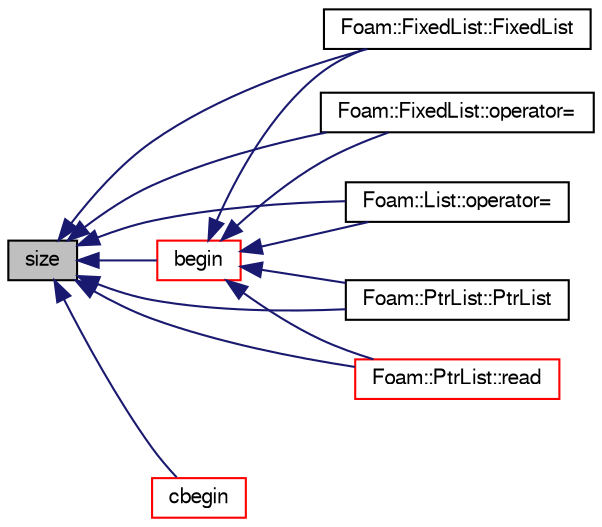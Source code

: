 digraph "size"
{
  bgcolor="transparent";
  edge [fontname="FreeSans",fontsize="10",labelfontname="FreeSans",labelfontsize="10"];
  node [fontname="FreeSans",fontsize="10",shape=record];
  rankdir="LR";
  Node1 [label="size",height=0.2,width=0.4,color="black", fillcolor="grey75", style="filled" fontcolor="black"];
  Node1 -> Node2 [dir="back",color="midnightblue",fontsize="10",style="solid",fontname="FreeSans"];
  Node2 [label="begin",height=0.2,width=0.4,color="red",URL="$a02275.html#aba9a8f4b99a4ecd22aca9fb71d33fc57"];
  Node2 -> Node3 [dir="back",color="midnightblue",fontsize="10",style="solid",fontname="FreeSans"];
  Node3 [label="Foam::FixedList::FixedList",height=0.2,width=0.4,color="black",URL="$a00802.html#aa5c476dc3c774e44000f343ff2ec4c2e",tooltip="Construct from SLList. "];
  Node2 -> Node4 [dir="back",color="midnightblue",fontsize="10",style="solid",fontname="FreeSans"];
  Node4 [label="Foam::FixedList::operator=",height=0.2,width=0.4,color="black",URL="$a00802.html#ae5183f5181ad26dc40e07b06a40c3c1f",tooltip="Assignment from SLList operator. Takes linear time. "];
  Node2 -> Node5 [dir="back",color="midnightblue",fontsize="10",style="solid",fontname="FreeSans"];
  Node5 [label="Foam::List::operator=",height=0.2,width=0.4,color="black",URL="$a01325.html#ae5183f5181ad26dc40e07b06a40c3c1f",tooltip="Assignment from SLList operator. Takes linear time. "];
  Node2 -> Node6 [dir="back",color="midnightblue",fontsize="10",style="solid",fontname="FreeSans"];
  Node6 [label="Foam::PtrList::PtrList",height=0.2,width=0.4,color="black",URL="$a01975.html#ae7a0bbc672123936cf095a9c73e5544a",tooltip="Construct as copy of SLPtrList&lt;T&gt; "];
  Node2 -> Node7 [dir="back",color="midnightblue",fontsize="10",style="solid",fontname="FreeSans"];
  Node7 [label="Foam::PtrList::read",height=0.2,width=0.4,color="red",URL="$a01975.html#a13f28f6f50da188010f20f60b92f4f39",tooltip="Read from Istream using given Istream constructor class. "];
  Node1 -> Node8 [dir="back",color="midnightblue",fontsize="10",style="solid",fontname="FreeSans"];
  Node8 [label="cbegin",height=0.2,width=0.4,color="red",URL="$a02275.html#a7989a45a396d652408732fc4d6a39d63"];
  Node1 -> Node3 [dir="back",color="midnightblue",fontsize="10",style="solid",fontname="FreeSans"];
  Node1 -> Node5 [dir="back",color="midnightblue",fontsize="10",style="solid",fontname="FreeSans"];
  Node1 -> Node4 [dir="back",color="midnightblue",fontsize="10",style="solid",fontname="FreeSans"];
  Node1 -> Node6 [dir="back",color="midnightblue",fontsize="10",style="solid",fontname="FreeSans"];
  Node1 -> Node7 [dir="back",color="midnightblue",fontsize="10",style="solid",fontname="FreeSans"];
}
